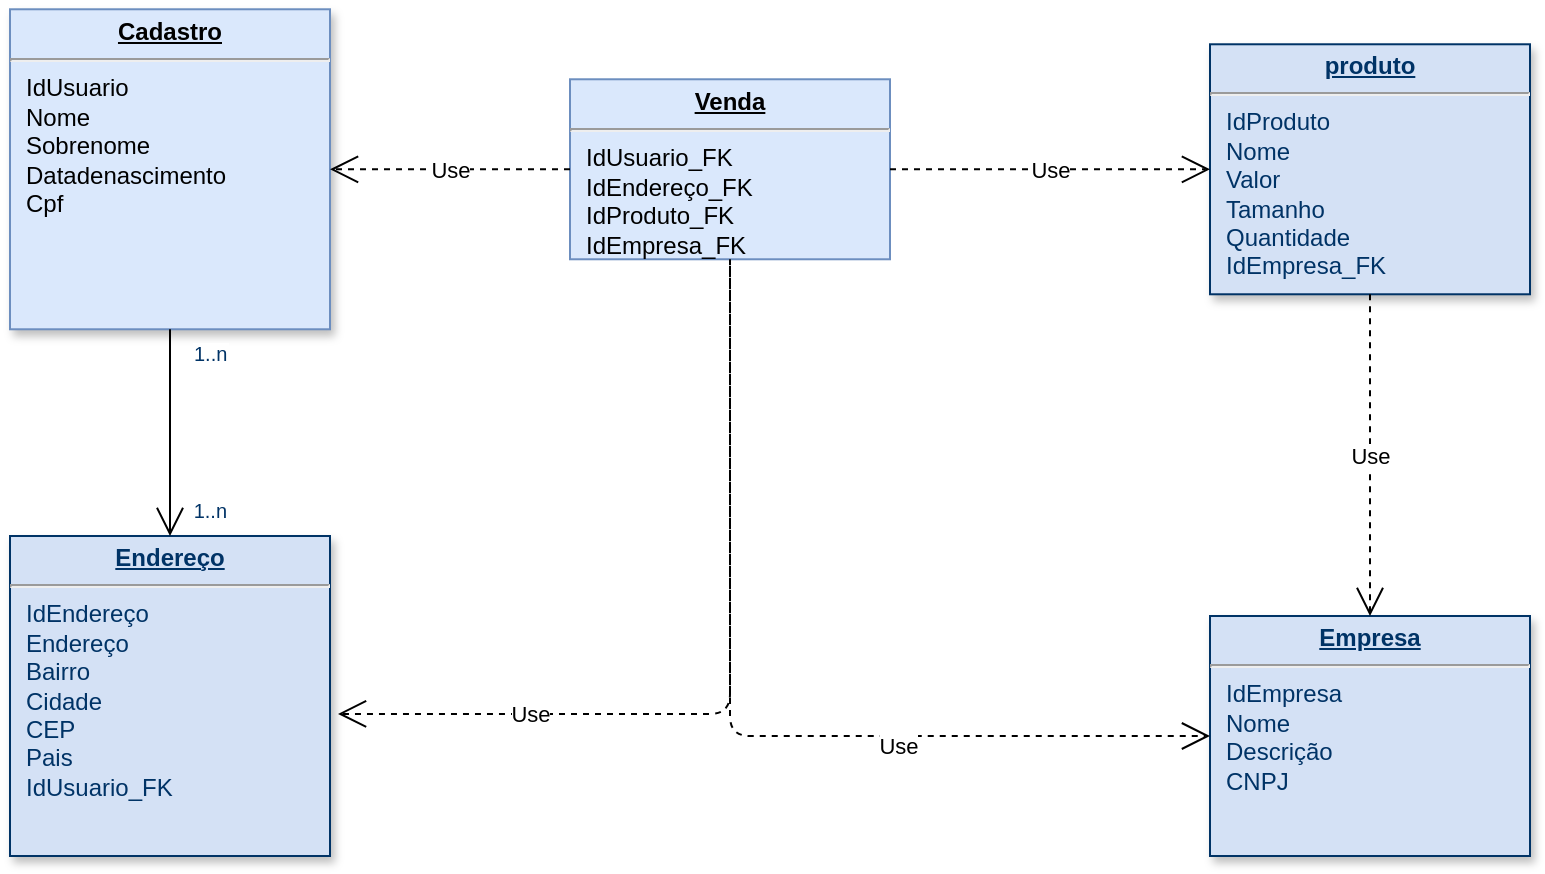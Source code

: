 <mxfile version="14.6.13" type="device"><diagram name="Page-1" id="efa7a0a1-bf9b-a30e-e6df-94a7791c09e9"><mxGraphModel dx="868" dy="510" grid="1" gridSize="10" guides="1" tooltips="1" connect="1" arrows="1" fold="1" page="1" pageScale="1" pageWidth="826" pageHeight="1169" background="none" math="0" shadow="0"><root><mxCell id="0"/><mxCell id="1" parent="0"/><mxCell id="19" value="&lt;p style=&quot;margin: 0px ; margin-top: 4px ; text-align: center ; text-decoration: underline&quot;&gt;&lt;b&gt;Empresa&lt;/b&gt;&lt;/p&gt;&lt;hr&gt;&lt;p style=&quot;margin: 0px ; margin-left: 8px&quot;&gt;IdEmpresa&lt;br&gt;Nome&lt;/p&gt;&lt;p style=&quot;margin: 0px ; margin-left: 8px&quot;&gt;Descrição&lt;/p&gt;&lt;p style=&quot;margin: 0px ; margin-left: 8px&quot;&gt;CNPJ&lt;/p&gt;" style="verticalAlign=top;align=left;overflow=fill;fontSize=12;fontFamily=Helvetica;html=1;strokeColor=#003366;shadow=1;fillColor=#D4E1F5;fontColor=#003366" parent="1" vertex="1"><mxGeometry x="640.0" y="325.0" width="160" height="120" as="geometry"/></mxCell><mxCell id="25" value="&lt;p style=&quot;margin: 0px ; margin-top: 4px ; text-align: center ; text-decoration: underline&quot;&gt;&lt;strong&gt;Cadastro&lt;/strong&gt;&lt;/p&gt;&lt;hr&gt;&lt;p style=&quot;margin: 0px ; margin-left: 8px&quot;&gt;IdUsuario&lt;/p&gt;&lt;p style=&quot;margin: 0px ; margin-left: 8px&quot;&gt;Nome&lt;/p&gt;&lt;p style=&quot;margin: 0px ; margin-left: 8px&quot;&gt;Sobrenome&lt;/p&gt;&lt;p style=&quot;margin: 0px ; margin-left: 8px&quot;&gt;Datadenascimento&lt;/p&gt;&lt;p style=&quot;margin: 0px ; margin-left: 8px&quot;&gt;Cpf&lt;/p&gt;&lt;p style=&quot;margin: 0px ; margin-left: 8px&quot;&gt;&lt;br&gt;&lt;/p&gt;" style="verticalAlign=top;align=left;overflow=fill;fontSize=12;fontFamily=Helvetica;html=1;shadow=1;fillColor=#dae8fc;strokeColor=#6c8ebf;" parent="1" vertex="1"><mxGeometry x="40.0" y="21.64" width="160" height="160" as="geometry"/></mxCell><mxCell id="20" value="&lt;p style=&quot;margin: 0px ; margin-top: 4px ; text-align: center ; text-decoration: underline&quot;&gt;&lt;b&gt;produto&lt;/b&gt;&lt;/p&gt;&lt;hr&gt;&lt;p style=&quot;margin: 0px ; margin-left: 8px&quot;&gt;IdProduto&lt;/p&gt;&lt;p style=&quot;margin: 0px ; margin-left: 8px&quot;&gt;Nome&lt;/p&gt;&lt;p style=&quot;margin: 0px ; margin-left: 8px&quot;&gt;Valor&lt;/p&gt;&lt;p style=&quot;margin: 0px ; margin-left: 8px&quot;&gt;Tamanho&lt;/p&gt;&lt;p style=&quot;margin: 0px ; margin-left: 8px&quot;&gt;Quantidade&lt;/p&gt;&lt;p style=&quot;margin: 0px ; margin-left: 8px&quot;&gt;IdEmpresa_FK&lt;/p&gt;" style="verticalAlign=top;align=left;overflow=fill;fontSize=12;fontFamily=Helvetica;html=1;strokeColor=#003366;shadow=1;fillColor=#D4E1F5;fontColor=#003366" parent="1" vertex="1"><mxGeometry x="640" y="39.14" width="160" height="125" as="geometry"/></mxCell><mxCell id="21" value="&lt;p style=&quot;margin: 0px ; margin-top: 4px ; text-align: center ; text-decoration: underline&quot;&gt;&lt;b&gt;Endereço&lt;/b&gt;&lt;/p&gt;&lt;hr&gt;&lt;p style=&quot;margin: 0px ; margin-left: 8px&quot;&gt;IdEndereço&lt;/p&gt;&lt;p style=&quot;margin: 0px ; margin-left: 8px&quot;&gt;Endereço&lt;/p&gt;&lt;p style=&quot;margin: 0px ; margin-left: 8px&quot;&gt;Bairro&lt;/p&gt;&lt;p style=&quot;margin: 0px ; margin-left: 8px&quot;&gt;Cidade&lt;/p&gt;&lt;p style=&quot;margin: 0px ; margin-left: 8px&quot;&gt;CEP&lt;/p&gt;&lt;p style=&quot;margin: 0px ; margin-left: 8px&quot;&gt;Pais&lt;/p&gt;&lt;p style=&quot;margin: 0px ; margin-left: 8px&quot;&gt;IdUsuario_FK&lt;/p&gt;&lt;p style=&quot;margin: 0px ; margin-left: 8px&quot;&gt;&lt;br&gt;&lt;/p&gt;" style="verticalAlign=top;align=left;overflow=fill;fontSize=12;fontFamily=Helvetica;html=1;strokeColor=#003366;shadow=1;fillColor=#D4E1F5;fontColor=#003366" parent="1" vertex="1"><mxGeometry x="40.0" y="285.0" width="160" height="160" as="geometry"/></mxCell><mxCell id="90" value="" style="endArrow=open;endSize=12;startArrow=none;startSize=14;startFill=0;edgeStyle=orthogonalEdgeStyle;rounded=0;jumpStyle=none;" parent="1" source="25" target="21" edge="1"><mxGeometry x="620" y="340" as="geometry"><mxPoint x="620" y="340" as="sourcePoint"/><mxPoint x="780" y="340" as="targetPoint"/></mxGeometry></mxCell><UserObject label="1..n" id="91"><mxCell style="resizable=0;align=left;verticalAlign=top;labelBackgroundColor=#ffffff;fontSize=10;strokeColor=#003366;shadow=1;fillColor=#D4E1F5;fontColor=#003366" parent="90" connectable="0" vertex="1"><mxGeometry x="-1" relative="1" as="geometry"><mxPoint x="10" as="offset"/></mxGeometry></mxCell></UserObject><mxCell id="92" value="1..n" style="resizable=0;align=right;verticalAlign=top;labelBackgroundColor=#ffffff;fontSize=10;strokeColor=#003366;shadow=1;fillColor=#D4E1F5;fontColor=#003366" parent="90" connectable="0" vertex="1"><mxGeometry x="1" relative="1" as="geometry"><mxPoint x="30" y="-25" as="offset"/></mxGeometry></mxCell><mxCell id="dpPli4PzMeCPuXwvzjy5-105" value="&lt;p style=&quot;margin: 0px ; margin-top: 4px ; text-align: center ; text-decoration: underline&quot;&gt;&lt;b&gt;Venda&lt;/b&gt;&lt;/p&gt;&lt;hr&gt;&lt;p style=&quot;margin: 0px ; margin-left: 8px&quot;&gt;IdUsuario_FK&lt;/p&gt;&lt;p style=&quot;margin: 0px ; margin-left: 8px&quot;&gt;IdEndereço_FK&lt;/p&gt;&lt;p style=&quot;margin: 0px ; margin-left: 8px&quot;&gt;IdProduto_FK&lt;/p&gt;&lt;p style=&quot;margin: 0px ; margin-left: 8px&quot;&gt;IdEmpresa_FK&lt;/p&gt;" style="verticalAlign=top;align=left;overflow=fill;fontSize=12;fontFamily=Helvetica;html=1;fillColor=#dae8fc;strokeColor=#6c8ebf;rounded=0;sketch=0;glass=0;" vertex="1" parent="1"><mxGeometry x="320" y="56.64" width="160" height="90" as="geometry"/></mxCell><mxCell id="dpPli4PzMeCPuXwvzjy5-110" value="Use" style="endArrow=open;endSize=12;dashed=1;html=1;exitX=0;exitY=0.5;exitDx=0;exitDy=0;entryX=1;entryY=0.5;entryDx=0;entryDy=0;" edge="1" parent="1" source="dpPli4PzMeCPuXwvzjy5-105" target="25"><mxGeometry width="160" relative="1" as="geometry"><mxPoint x="340" y="260" as="sourcePoint"/><mxPoint x="270" y="220" as="targetPoint"/></mxGeometry></mxCell><mxCell id="dpPli4PzMeCPuXwvzjy5-113" value="Use" style="endArrow=open;endSize=12;dashed=1;html=1;exitX=1;exitY=0.5;exitDx=0;exitDy=0;entryX=0;entryY=0.5;entryDx=0;entryDy=0;" edge="1" parent="1" source="dpPli4PzMeCPuXwvzjy5-105" target="20"><mxGeometry width="160" relative="1" as="geometry"><mxPoint x="340" y="250" as="sourcePoint"/><mxPoint x="500" y="250" as="targetPoint"/></mxGeometry></mxCell><mxCell id="dpPli4PzMeCPuXwvzjy5-114" value="Use" style="endArrow=open;endSize=12;dashed=1;html=1;exitX=0.5;exitY=1;exitDx=0;exitDy=0;entryX=0.5;entryY=0;entryDx=0;entryDy=0;" edge="1" parent="1" source="20" target="19"><mxGeometry width="160" relative="1" as="geometry"><mxPoint x="340" y="250" as="sourcePoint"/><mxPoint x="500" y="250" as="targetPoint"/></mxGeometry></mxCell><mxCell id="dpPli4PzMeCPuXwvzjy5-115" value="Use" style="endArrow=open;endSize=12;dashed=1;html=1;exitX=0.5;exitY=1;exitDx=0;exitDy=0;entryX=1.025;entryY=0.556;entryDx=0;entryDy=0;entryPerimeter=0;" edge="1" parent="1" source="dpPli4PzMeCPuXwvzjy5-105" target="21"><mxGeometry x="0.546" width="160" relative="1" as="geometry"><mxPoint x="340" y="250" as="sourcePoint"/><mxPoint x="500" y="250" as="targetPoint"/><Array as="points"><mxPoint x="400" y="374"/></Array><mxPoint as="offset"/></mxGeometry></mxCell><mxCell id="dpPli4PzMeCPuXwvzjy5-116" value="Use" style="endArrow=open;endSize=12;dashed=1;html=1;entryX=0;entryY=0.5;entryDx=0;entryDy=0;" edge="1" parent="1" target="19"><mxGeometry x="0.341" y="-5" width="160" relative="1" as="geometry"><mxPoint x="400" y="150" as="sourcePoint"/><mxPoint x="500" y="250" as="targetPoint"/><Array as="points"><mxPoint x="400" y="385"/></Array><mxPoint as="offset"/></mxGeometry></mxCell></root></mxGraphModel></diagram></mxfile>
